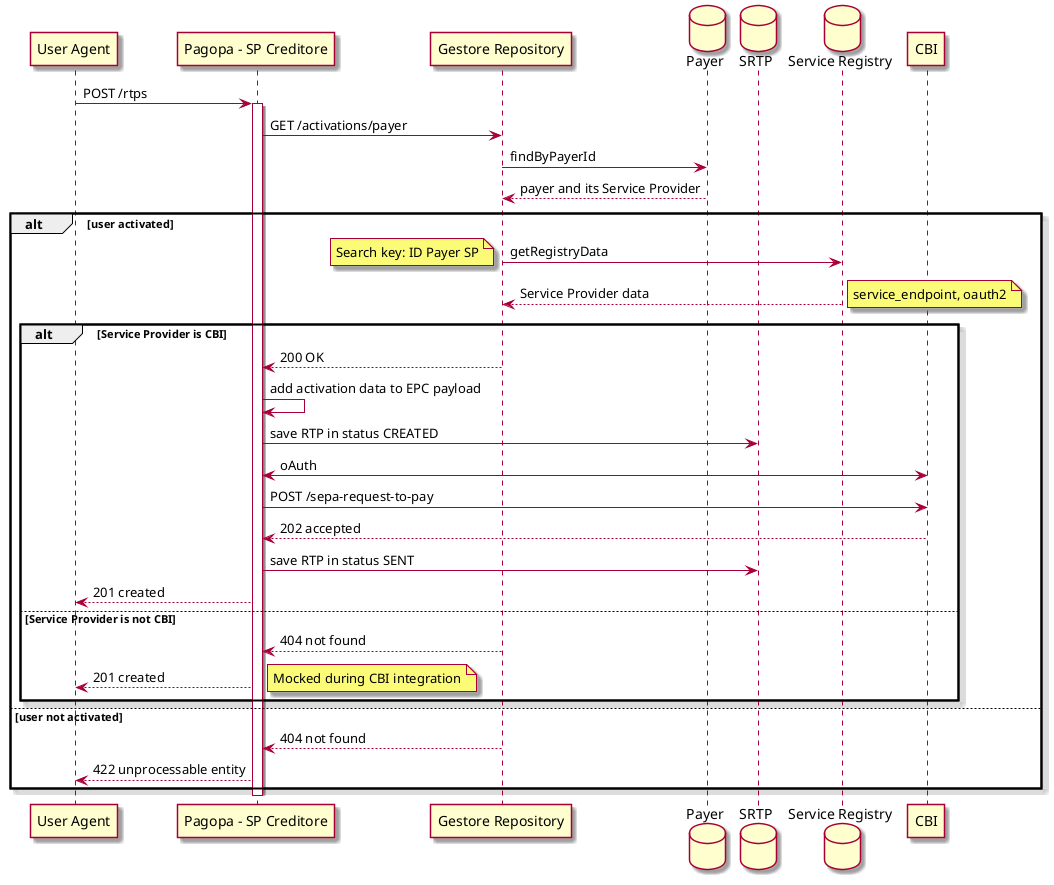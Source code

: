 @startuml

skin rose
participant "User Agent" as UA
participant "Pagopa - SP Creditore" as SPC
participant "Gestore Repository" as GR
database "Payer" as Payer
database "SRTP" as SRTP
database "Service Registry" as SR
participant "CBI" as SPD

UA -> SPC: POST /rtps
activate SPC


SPC -> GR: GET /activations/payer
GR -> Payer: findByPayerId
Payer --> GR: payer and its Service Provider

alt user activated
GR -> SR: getRegistryData
note left: Search key: ID Payer SP

SR --> GR: Service Provider data
note right: service_endpoint, oauth2

alt Service Provider is CBI
GR --> SPC: 200 OK

SPC -> SPC: add activation data to EPC payload

SPC -> SRTP: save RTP in status CREATED

SPC <-> SPD: oAuth

SPC -> SPD: POST /sepa-request-to-pay

SPD --> SPC: 202 accepted
SPC -> SRTP: save RTP in status SENT
SPC --> UA: 201 created

else Service Provider is not CBI
GR --> SPC: 404 not found

SPC --> UA: 201 created
note right: Mocked during CBI integration

end

else user not activated
GR --> SPC: 404 not found
SPC --> UA: 422 unprocessable entity
end

deactivate SPC

@enduml
